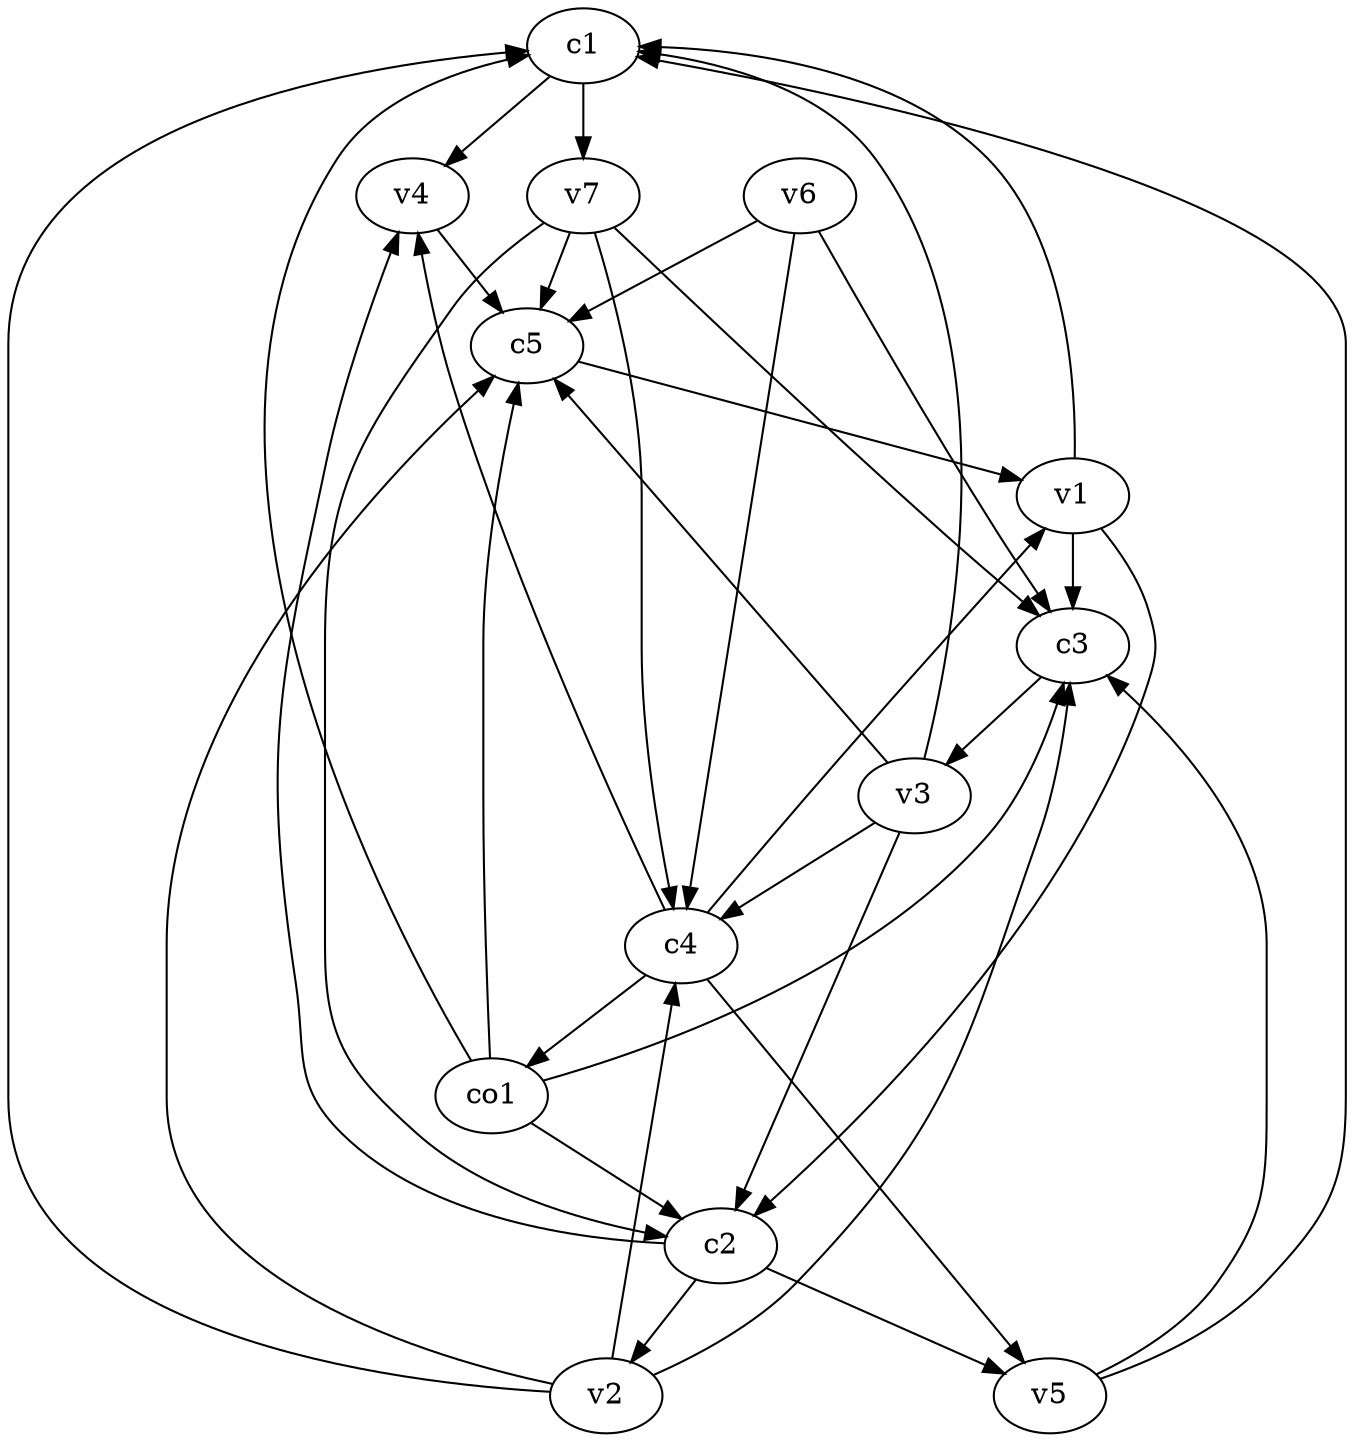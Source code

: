 strict digraph  {
c1;
c2;
c3;
c4;
c5;
v1;
v2;
v3;
v4;
v5;
v6;
v7;
co1;
c1 -> v7  [weight=1];
c1 -> v4  [weight=1];
c2 -> v2  [weight=1];
c2 -> v5  [weight=1];
c2 -> v4  [weight=1];
c3 -> v3  [weight=1];
c4 -> v5  [weight=1];
c4 -> co1  [weight=1];
c4 -> v1  [weight=1];
c4 -> v4  [weight=1];
c5 -> v1  [weight=1];
v1 -> c3  [weight=1];
v1 -> c2  [weight=1];
v1 -> c1  [weight=1];
v2 -> c1  [weight=1];
v2 -> c5  [weight=1];
v2 -> c4  [weight=1];
v2 -> c3  [weight=1];
v3 -> c2  [weight=1];
v3 -> c5  [weight=1];
v3 -> c4  [weight=1];
v3 -> c1  [weight=1];
v4 -> c5  [weight=1];
v5 -> c3  [weight=1];
v5 -> c1  [weight=1];
v6 -> c3  [weight=1];
v6 -> c4  [weight=1];
v6 -> c5  [weight=1];
v7 -> c5  [weight=1];
v7 -> c4  [weight=1];
v7 -> c2  [weight=1];
v7 -> c3  [weight=1];
co1 -> c5  [weight=1];
co1 -> c1  [weight=1];
co1 -> c3  [weight=1];
co1 -> c2  [weight=1];
}
